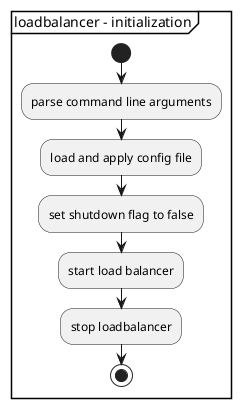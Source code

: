 @startuml

partition "loadbalancer - initialization" {

start

:parse command line arguments;

:load and apply config file;

:set shutdown flag to false;

:start load balancer;

:stop loadbalancer;

stop


}

@enduml